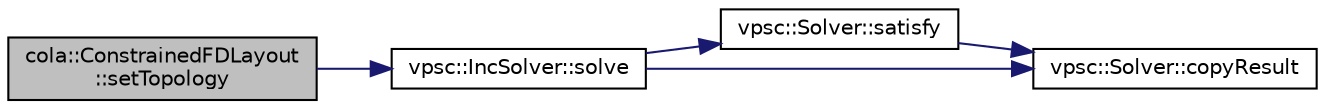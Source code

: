digraph "cola::ConstrainedFDLayout::setTopology"
{
  edge [fontname="Helvetica",fontsize="10",labelfontname="Helvetica",labelfontsize="10"];
  node [fontname="Helvetica",fontsize="10",shape=record];
  rankdir="LR";
  Node22 [label="cola::ConstrainedFDLayout\l::setTopology",height=0.2,width=0.4,color="black", fillcolor="grey75", style="filled", fontcolor="black"];
  Node22 -> Node23 [color="midnightblue",fontsize="10",style="solid",fontname="Helvetica"];
  Node23 [label="vpsc::IncSolver::solve",height=0.2,width=0.4,color="black", fillcolor="white", style="filled",URL="$classvpsc_1_1IncSolver.html#a4a0358650a2dbe957ae9a42a3e4f8d92",tooltip="Results in an optimum solution subject to the constraints. "];
  Node23 -> Node24 [color="midnightblue",fontsize="10",style="solid",fontname="Helvetica"];
  Node24 [label="vpsc::Solver::satisfy",height=0.2,width=0.4,color="black", fillcolor="white", style="filled",URL="$classvpsc_1_1Solver.html#aa8b60b42366385fdea0e69b0f5caff40",tooltip="Results in an approximate solution subject to the constraints. "];
  Node24 -> Node25 [color="midnightblue",fontsize="10",style="solid",fontname="Helvetica"];
  Node25 [label="vpsc::Solver::copyResult",height=0.2,width=0.4,color="black", fillcolor="white", style="filled",URL="$classvpsc_1_1Solver.html#a69105f1f289689852e33b84693f0f2f2"];
  Node23 -> Node25 [color="midnightblue",fontsize="10",style="solid",fontname="Helvetica"];
}
